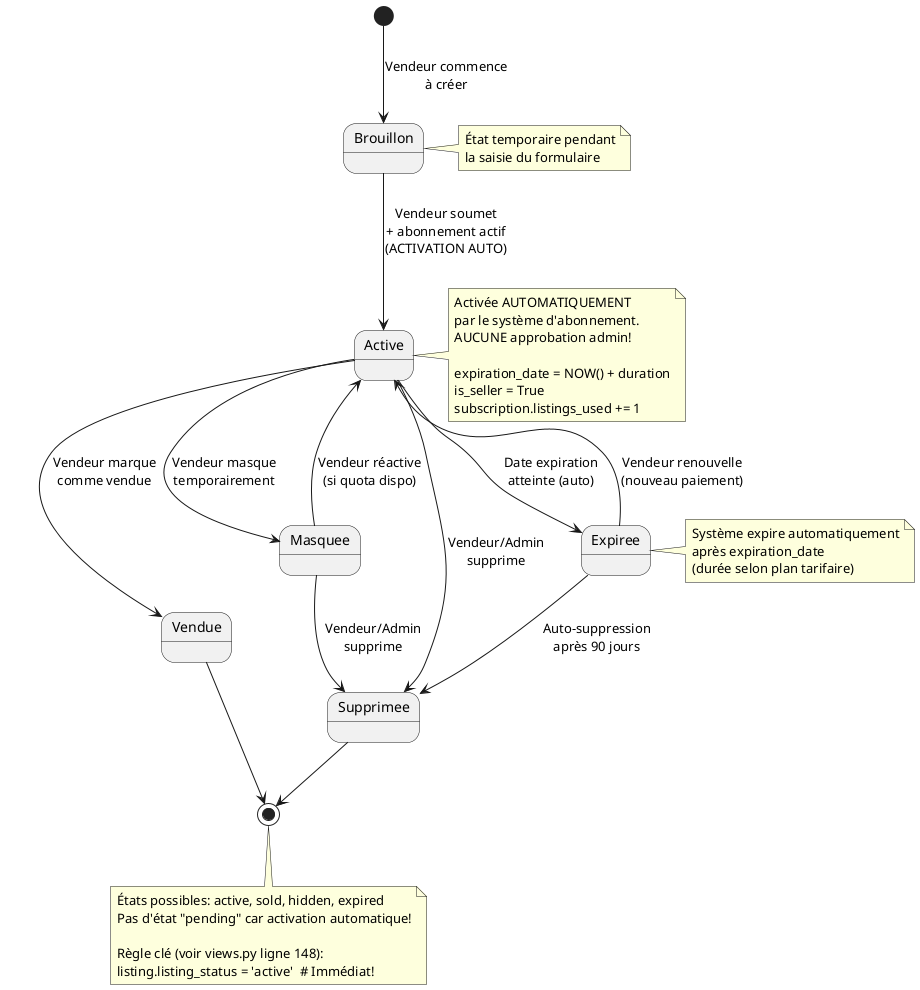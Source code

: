 @startuml diagramme_etats_annonce
[*] --> Brouillon : Vendeur commence\nà créer

note right of Brouillon
  État temporaire pendant
  la saisie du formulaire
end note

Brouillon --> Active : Vendeur soumet\n+ abonnement actif\n(ACTIVATION AUTO)

note right of Active
  Activée AUTOMATIQUEMENT
  par le système d'abonnement.
  AUCUNE approbation admin!

  expiration_date = NOW() + duration
  is_seller = True
  subscription.listings_used += 1
end note

Active --> Vendue : Vendeur marque\ncomme vendue

Active --> Masquee : Vendeur masque\ntemporairement

Active --> Expiree : Date expiration\natteinte (auto)

note right of Expiree
  Système expire automatiquement
  après expiration_date
  (durée selon plan tarifaire)
end note

Masquee --> Active : Vendeur réactive\n(si quota dispo)

Expiree --> Active : Vendeur renouvelle\n(nouveau paiement)

Active --> Supprimee : Vendeur/Admin\nsupprime
Masquee --> Supprimee : Vendeur/Admin\nsupprime
Expiree --> Supprimee : Auto-suppression\naprès 90 jours

Vendue --> [*]
Supprimee --> [*]

note bottom
  États possibles: active, sold, hidden, expired
  Pas d'état "pending" car activation automatique!

  Règle clé (voir views.py ligne 148):
  listing.listing_status = 'active'  # Immédiat!
end note

@enduml
